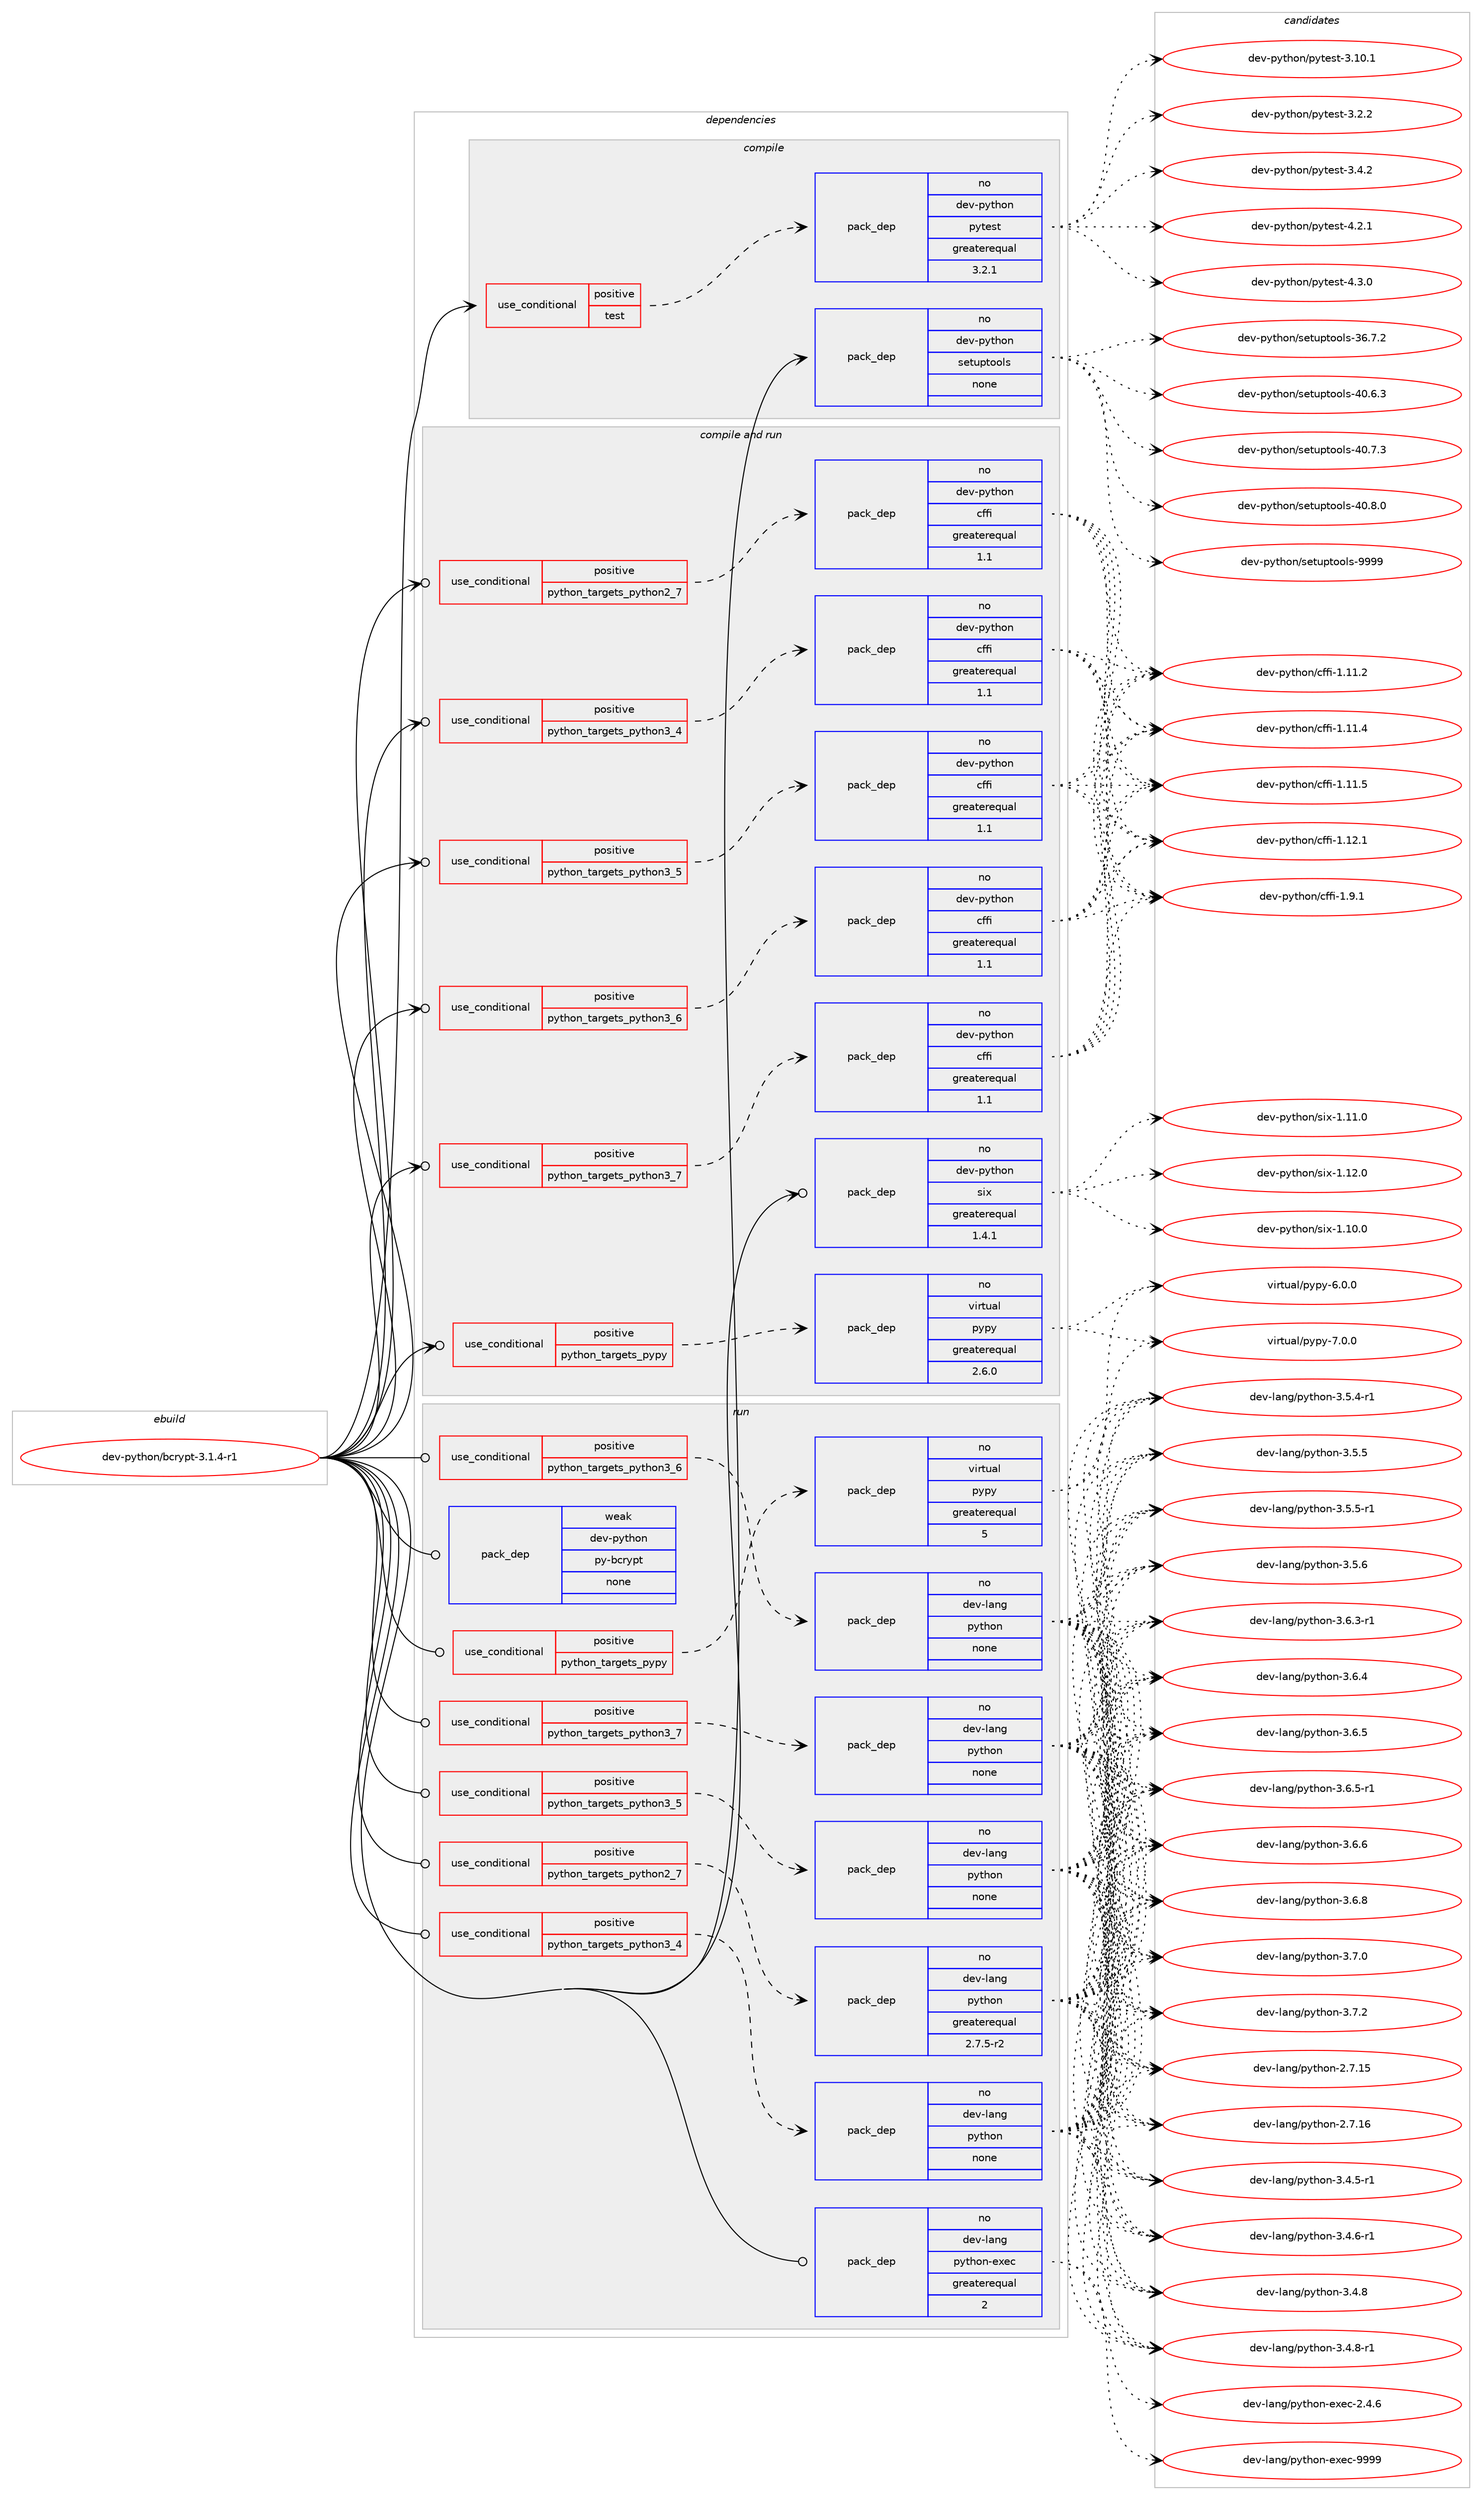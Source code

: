 digraph prolog {

# *************
# Graph options
# *************

newrank=true;
concentrate=true;
compound=true;
graph [rankdir=LR,fontname=Helvetica,fontsize=10,ranksep=1.5];#, ranksep=2.5, nodesep=0.2];
edge  [arrowhead=vee];
node  [fontname=Helvetica,fontsize=10];

# **********
# The ebuild
# **********

subgraph cluster_leftcol {
color=gray;
rank=same;
label=<<i>ebuild</i>>;
id [label="dev-python/bcrypt-3.1.4-r1", color=red, width=4, href="../dev-python/bcrypt-3.1.4-r1.svg"];
}

# ****************
# The dependencies
# ****************

subgraph cluster_midcol {
color=gray;
label=<<i>dependencies</i>>;
subgraph cluster_compile {
fillcolor="#eeeeee";
style=filled;
label=<<i>compile</i>>;
subgraph cond371554 {
dependency1400786 [label=<<TABLE BORDER="0" CELLBORDER="1" CELLSPACING="0" CELLPADDING="4"><TR><TD ROWSPAN="3" CELLPADDING="10">use_conditional</TD></TR><TR><TD>positive</TD></TR><TR><TD>test</TD></TR></TABLE>>, shape=none, color=red];
subgraph pack1006005 {
dependency1400787 [label=<<TABLE BORDER="0" CELLBORDER="1" CELLSPACING="0" CELLPADDING="4" WIDTH="220"><TR><TD ROWSPAN="6" CELLPADDING="30">pack_dep</TD></TR><TR><TD WIDTH="110">no</TD></TR><TR><TD>dev-python</TD></TR><TR><TD>pytest</TD></TR><TR><TD>greaterequal</TD></TR><TR><TD>3.2.1</TD></TR></TABLE>>, shape=none, color=blue];
}
dependency1400786:e -> dependency1400787:w [weight=20,style="dashed",arrowhead="vee"];
}
id:e -> dependency1400786:w [weight=20,style="solid",arrowhead="vee"];
subgraph pack1006006 {
dependency1400788 [label=<<TABLE BORDER="0" CELLBORDER="1" CELLSPACING="0" CELLPADDING="4" WIDTH="220"><TR><TD ROWSPAN="6" CELLPADDING="30">pack_dep</TD></TR><TR><TD WIDTH="110">no</TD></TR><TR><TD>dev-python</TD></TR><TR><TD>setuptools</TD></TR><TR><TD>none</TD></TR><TR><TD></TD></TR></TABLE>>, shape=none, color=blue];
}
id:e -> dependency1400788:w [weight=20,style="solid",arrowhead="vee"];
}
subgraph cluster_compileandrun {
fillcolor="#eeeeee";
style=filled;
label=<<i>compile and run</i>>;
subgraph cond371555 {
dependency1400789 [label=<<TABLE BORDER="0" CELLBORDER="1" CELLSPACING="0" CELLPADDING="4"><TR><TD ROWSPAN="3" CELLPADDING="10">use_conditional</TD></TR><TR><TD>positive</TD></TR><TR><TD>python_targets_pypy</TD></TR></TABLE>>, shape=none, color=red];
subgraph pack1006007 {
dependency1400790 [label=<<TABLE BORDER="0" CELLBORDER="1" CELLSPACING="0" CELLPADDING="4" WIDTH="220"><TR><TD ROWSPAN="6" CELLPADDING="30">pack_dep</TD></TR><TR><TD WIDTH="110">no</TD></TR><TR><TD>virtual</TD></TR><TR><TD>pypy</TD></TR><TR><TD>greaterequal</TD></TR><TR><TD>2.6.0</TD></TR></TABLE>>, shape=none, color=blue];
}
dependency1400789:e -> dependency1400790:w [weight=20,style="dashed",arrowhead="vee"];
}
id:e -> dependency1400789:w [weight=20,style="solid",arrowhead="odotvee"];
subgraph cond371556 {
dependency1400791 [label=<<TABLE BORDER="0" CELLBORDER="1" CELLSPACING="0" CELLPADDING="4"><TR><TD ROWSPAN="3" CELLPADDING="10">use_conditional</TD></TR><TR><TD>positive</TD></TR><TR><TD>python_targets_python2_7</TD></TR></TABLE>>, shape=none, color=red];
subgraph pack1006008 {
dependency1400792 [label=<<TABLE BORDER="0" CELLBORDER="1" CELLSPACING="0" CELLPADDING="4" WIDTH="220"><TR><TD ROWSPAN="6" CELLPADDING="30">pack_dep</TD></TR><TR><TD WIDTH="110">no</TD></TR><TR><TD>dev-python</TD></TR><TR><TD>cffi</TD></TR><TR><TD>greaterequal</TD></TR><TR><TD>1.1</TD></TR></TABLE>>, shape=none, color=blue];
}
dependency1400791:e -> dependency1400792:w [weight=20,style="dashed",arrowhead="vee"];
}
id:e -> dependency1400791:w [weight=20,style="solid",arrowhead="odotvee"];
subgraph cond371557 {
dependency1400793 [label=<<TABLE BORDER="0" CELLBORDER="1" CELLSPACING="0" CELLPADDING="4"><TR><TD ROWSPAN="3" CELLPADDING="10">use_conditional</TD></TR><TR><TD>positive</TD></TR><TR><TD>python_targets_python3_4</TD></TR></TABLE>>, shape=none, color=red];
subgraph pack1006009 {
dependency1400794 [label=<<TABLE BORDER="0" CELLBORDER="1" CELLSPACING="0" CELLPADDING="4" WIDTH="220"><TR><TD ROWSPAN="6" CELLPADDING="30">pack_dep</TD></TR><TR><TD WIDTH="110">no</TD></TR><TR><TD>dev-python</TD></TR><TR><TD>cffi</TD></TR><TR><TD>greaterequal</TD></TR><TR><TD>1.1</TD></TR></TABLE>>, shape=none, color=blue];
}
dependency1400793:e -> dependency1400794:w [weight=20,style="dashed",arrowhead="vee"];
}
id:e -> dependency1400793:w [weight=20,style="solid",arrowhead="odotvee"];
subgraph cond371558 {
dependency1400795 [label=<<TABLE BORDER="0" CELLBORDER="1" CELLSPACING="0" CELLPADDING="4"><TR><TD ROWSPAN="3" CELLPADDING="10">use_conditional</TD></TR><TR><TD>positive</TD></TR><TR><TD>python_targets_python3_5</TD></TR></TABLE>>, shape=none, color=red];
subgraph pack1006010 {
dependency1400796 [label=<<TABLE BORDER="0" CELLBORDER="1" CELLSPACING="0" CELLPADDING="4" WIDTH="220"><TR><TD ROWSPAN="6" CELLPADDING="30">pack_dep</TD></TR><TR><TD WIDTH="110">no</TD></TR><TR><TD>dev-python</TD></TR><TR><TD>cffi</TD></TR><TR><TD>greaterequal</TD></TR><TR><TD>1.1</TD></TR></TABLE>>, shape=none, color=blue];
}
dependency1400795:e -> dependency1400796:w [weight=20,style="dashed",arrowhead="vee"];
}
id:e -> dependency1400795:w [weight=20,style="solid",arrowhead="odotvee"];
subgraph cond371559 {
dependency1400797 [label=<<TABLE BORDER="0" CELLBORDER="1" CELLSPACING="0" CELLPADDING="4"><TR><TD ROWSPAN="3" CELLPADDING="10">use_conditional</TD></TR><TR><TD>positive</TD></TR><TR><TD>python_targets_python3_6</TD></TR></TABLE>>, shape=none, color=red];
subgraph pack1006011 {
dependency1400798 [label=<<TABLE BORDER="0" CELLBORDER="1" CELLSPACING="0" CELLPADDING="4" WIDTH="220"><TR><TD ROWSPAN="6" CELLPADDING="30">pack_dep</TD></TR><TR><TD WIDTH="110">no</TD></TR><TR><TD>dev-python</TD></TR><TR><TD>cffi</TD></TR><TR><TD>greaterequal</TD></TR><TR><TD>1.1</TD></TR></TABLE>>, shape=none, color=blue];
}
dependency1400797:e -> dependency1400798:w [weight=20,style="dashed",arrowhead="vee"];
}
id:e -> dependency1400797:w [weight=20,style="solid",arrowhead="odotvee"];
subgraph cond371560 {
dependency1400799 [label=<<TABLE BORDER="0" CELLBORDER="1" CELLSPACING="0" CELLPADDING="4"><TR><TD ROWSPAN="3" CELLPADDING="10">use_conditional</TD></TR><TR><TD>positive</TD></TR><TR><TD>python_targets_python3_7</TD></TR></TABLE>>, shape=none, color=red];
subgraph pack1006012 {
dependency1400800 [label=<<TABLE BORDER="0" CELLBORDER="1" CELLSPACING="0" CELLPADDING="4" WIDTH="220"><TR><TD ROWSPAN="6" CELLPADDING="30">pack_dep</TD></TR><TR><TD WIDTH="110">no</TD></TR><TR><TD>dev-python</TD></TR><TR><TD>cffi</TD></TR><TR><TD>greaterequal</TD></TR><TR><TD>1.1</TD></TR></TABLE>>, shape=none, color=blue];
}
dependency1400799:e -> dependency1400800:w [weight=20,style="dashed",arrowhead="vee"];
}
id:e -> dependency1400799:w [weight=20,style="solid",arrowhead="odotvee"];
subgraph pack1006013 {
dependency1400801 [label=<<TABLE BORDER="0" CELLBORDER="1" CELLSPACING="0" CELLPADDING="4" WIDTH="220"><TR><TD ROWSPAN="6" CELLPADDING="30">pack_dep</TD></TR><TR><TD WIDTH="110">no</TD></TR><TR><TD>dev-python</TD></TR><TR><TD>six</TD></TR><TR><TD>greaterequal</TD></TR><TR><TD>1.4.1</TD></TR></TABLE>>, shape=none, color=blue];
}
id:e -> dependency1400801:w [weight=20,style="solid",arrowhead="odotvee"];
}
subgraph cluster_run {
fillcolor="#eeeeee";
style=filled;
label=<<i>run</i>>;
subgraph cond371561 {
dependency1400802 [label=<<TABLE BORDER="0" CELLBORDER="1" CELLSPACING="0" CELLPADDING="4"><TR><TD ROWSPAN="3" CELLPADDING="10">use_conditional</TD></TR><TR><TD>positive</TD></TR><TR><TD>python_targets_pypy</TD></TR></TABLE>>, shape=none, color=red];
subgraph pack1006014 {
dependency1400803 [label=<<TABLE BORDER="0" CELLBORDER="1" CELLSPACING="0" CELLPADDING="4" WIDTH="220"><TR><TD ROWSPAN="6" CELLPADDING="30">pack_dep</TD></TR><TR><TD WIDTH="110">no</TD></TR><TR><TD>virtual</TD></TR><TR><TD>pypy</TD></TR><TR><TD>greaterequal</TD></TR><TR><TD>5</TD></TR></TABLE>>, shape=none, color=blue];
}
dependency1400802:e -> dependency1400803:w [weight=20,style="dashed",arrowhead="vee"];
}
id:e -> dependency1400802:w [weight=20,style="solid",arrowhead="odot"];
subgraph cond371562 {
dependency1400804 [label=<<TABLE BORDER="0" CELLBORDER="1" CELLSPACING="0" CELLPADDING="4"><TR><TD ROWSPAN="3" CELLPADDING="10">use_conditional</TD></TR><TR><TD>positive</TD></TR><TR><TD>python_targets_python2_7</TD></TR></TABLE>>, shape=none, color=red];
subgraph pack1006015 {
dependency1400805 [label=<<TABLE BORDER="0" CELLBORDER="1" CELLSPACING="0" CELLPADDING="4" WIDTH="220"><TR><TD ROWSPAN="6" CELLPADDING="30">pack_dep</TD></TR><TR><TD WIDTH="110">no</TD></TR><TR><TD>dev-lang</TD></TR><TR><TD>python</TD></TR><TR><TD>greaterequal</TD></TR><TR><TD>2.7.5-r2</TD></TR></TABLE>>, shape=none, color=blue];
}
dependency1400804:e -> dependency1400805:w [weight=20,style="dashed",arrowhead="vee"];
}
id:e -> dependency1400804:w [weight=20,style="solid",arrowhead="odot"];
subgraph cond371563 {
dependency1400806 [label=<<TABLE BORDER="0" CELLBORDER="1" CELLSPACING="0" CELLPADDING="4"><TR><TD ROWSPAN="3" CELLPADDING="10">use_conditional</TD></TR><TR><TD>positive</TD></TR><TR><TD>python_targets_python3_4</TD></TR></TABLE>>, shape=none, color=red];
subgraph pack1006016 {
dependency1400807 [label=<<TABLE BORDER="0" CELLBORDER="1" CELLSPACING="0" CELLPADDING="4" WIDTH="220"><TR><TD ROWSPAN="6" CELLPADDING="30">pack_dep</TD></TR><TR><TD WIDTH="110">no</TD></TR><TR><TD>dev-lang</TD></TR><TR><TD>python</TD></TR><TR><TD>none</TD></TR><TR><TD></TD></TR></TABLE>>, shape=none, color=blue];
}
dependency1400806:e -> dependency1400807:w [weight=20,style="dashed",arrowhead="vee"];
}
id:e -> dependency1400806:w [weight=20,style="solid",arrowhead="odot"];
subgraph cond371564 {
dependency1400808 [label=<<TABLE BORDER="0" CELLBORDER="1" CELLSPACING="0" CELLPADDING="4"><TR><TD ROWSPAN="3" CELLPADDING="10">use_conditional</TD></TR><TR><TD>positive</TD></TR><TR><TD>python_targets_python3_5</TD></TR></TABLE>>, shape=none, color=red];
subgraph pack1006017 {
dependency1400809 [label=<<TABLE BORDER="0" CELLBORDER="1" CELLSPACING="0" CELLPADDING="4" WIDTH="220"><TR><TD ROWSPAN="6" CELLPADDING="30">pack_dep</TD></TR><TR><TD WIDTH="110">no</TD></TR><TR><TD>dev-lang</TD></TR><TR><TD>python</TD></TR><TR><TD>none</TD></TR><TR><TD></TD></TR></TABLE>>, shape=none, color=blue];
}
dependency1400808:e -> dependency1400809:w [weight=20,style="dashed",arrowhead="vee"];
}
id:e -> dependency1400808:w [weight=20,style="solid",arrowhead="odot"];
subgraph cond371565 {
dependency1400810 [label=<<TABLE BORDER="0" CELLBORDER="1" CELLSPACING="0" CELLPADDING="4"><TR><TD ROWSPAN="3" CELLPADDING="10">use_conditional</TD></TR><TR><TD>positive</TD></TR><TR><TD>python_targets_python3_6</TD></TR></TABLE>>, shape=none, color=red];
subgraph pack1006018 {
dependency1400811 [label=<<TABLE BORDER="0" CELLBORDER="1" CELLSPACING="0" CELLPADDING="4" WIDTH="220"><TR><TD ROWSPAN="6" CELLPADDING="30">pack_dep</TD></TR><TR><TD WIDTH="110">no</TD></TR><TR><TD>dev-lang</TD></TR><TR><TD>python</TD></TR><TR><TD>none</TD></TR><TR><TD></TD></TR></TABLE>>, shape=none, color=blue];
}
dependency1400810:e -> dependency1400811:w [weight=20,style="dashed",arrowhead="vee"];
}
id:e -> dependency1400810:w [weight=20,style="solid",arrowhead="odot"];
subgraph cond371566 {
dependency1400812 [label=<<TABLE BORDER="0" CELLBORDER="1" CELLSPACING="0" CELLPADDING="4"><TR><TD ROWSPAN="3" CELLPADDING="10">use_conditional</TD></TR><TR><TD>positive</TD></TR><TR><TD>python_targets_python3_7</TD></TR></TABLE>>, shape=none, color=red];
subgraph pack1006019 {
dependency1400813 [label=<<TABLE BORDER="0" CELLBORDER="1" CELLSPACING="0" CELLPADDING="4" WIDTH="220"><TR><TD ROWSPAN="6" CELLPADDING="30">pack_dep</TD></TR><TR><TD WIDTH="110">no</TD></TR><TR><TD>dev-lang</TD></TR><TR><TD>python</TD></TR><TR><TD>none</TD></TR><TR><TD></TD></TR></TABLE>>, shape=none, color=blue];
}
dependency1400812:e -> dependency1400813:w [weight=20,style="dashed",arrowhead="vee"];
}
id:e -> dependency1400812:w [weight=20,style="solid",arrowhead="odot"];
subgraph pack1006020 {
dependency1400814 [label=<<TABLE BORDER="0" CELLBORDER="1" CELLSPACING="0" CELLPADDING="4" WIDTH="220"><TR><TD ROWSPAN="6" CELLPADDING="30">pack_dep</TD></TR><TR><TD WIDTH="110">no</TD></TR><TR><TD>dev-lang</TD></TR><TR><TD>python-exec</TD></TR><TR><TD>greaterequal</TD></TR><TR><TD>2</TD></TR></TABLE>>, shape=none, color=blue];
}
id:e -> dependency1400814:w [weight=20,style="solid",arrowhead="odot"];
subgraph pack1006021 {
dependency1400815 [label=<<TABLE BORDER="0" CELLBORDER="1" CELLSPACING="0" CELLPADDING="4" WIDTH="220"><TR><TD ROWSPAN="6" CELLPADDING="30">pack_dep</TD></TR><TR><TD WIDTH="110">weak</TD></TR><TR><TD>dev-python</TD></TR><TR><TD>py-bcrypt</TD></TR><TR><TD>none</TD></TR><TR><TD></TD></TR></TABLE>>, shape=none, color=blue];
}
id:e -> dependency1400815:w [weight=20,style="solid",arrowhead="odot"];
}
}

# **************
# The candidates
# **************

subgraph cluster_choices {
rank=same;
color=gray;
label=<<i>candidates</i>>;

subgraph choice1006005 {
color=black;
nodesep=1;
choice100101118451121211161041111104711212111610111511645514649484649 [label="dev-python/pytest-3.10.1", color=red, width=4,href="../dev-python/pytest-3.10.1.svg"];
choice1001011184511212111610411111047112121116101115116455146504650 [label="dev-python/pytest-3.2.2", color=red, width=4,href="../dev-python/pytest-3.2.2.svg"];
choice1001011184511212111610411111047112121116101115116455146524650 [label="dev-python/pytest-3.4.2", color=red, width=4,href="../dev-python/pytest-3.4.2.svg"];
choice1001011184511212111610411111047112121116101115116455246504649 [label="dev-python/pytest-4.2.1", color=red, width=4,href="../dev-python/pytest-4.2.1.svg"];
choice1001011184511212111610411111047112121116101115116455246514648 [label="dev-python/pytest-4.3.0", color=red, width=4,href="../dev-python/pytest-4.3.0.svg"];
dependency1400787:e -> choice100101118451121211161041111104711212111610111511645514649484649:w [style=dotted,weight="100"];
dependency1400787:e -> choice1001011184511212111610411111047112121116101115116455146504650:w [style=dotted,weight="100"];
dependency1400787:e -> choice1001011184511212111610411111047112121116101115116455146524650:w [style=dotted,weight="100"];
dependency1400787:e -> choice1001011184511212111610411111047112121116101115116455246504649:w [style=dotted,weight="100"];
dependency1400787:e -> choice1001011184511212111610411111047112121116101115116455246514648:w [style=dotted,weight="100"];
}
subgraph choice1006006 {
color=black;
nodesep=1;
choice100101118451121211161041111104711510111611711211611111110811545515446554650 [label="dev-python/setuptools-36.7.2", color=red, width=4,href="../dev-python/setuptools-36.7.2.svg"];
choice100101118451121211161041111104711510111611711211611111110811545524846544651 [label="dev-python/setuptools-40.6.3", color=red, width=4,href="../dev-python/setuptools-40.6.3.svg"];
choice100101118451121211161041111104711510111611711211611111110811545524846554651 [label="dev-python/setuptools-40.7.3", color=red, width=4,href="../dev-python/setuptools-40.7.3.svg"];
choice100101118451121211161041111104711510111611711211611111110811545524846564648 [label="dev-python/setuptools-40.8.0", color=red, width=4,href="../dev-python/setuptools-40.8.0.svg"];
choice10010111845112121116104111110471151011161171121161111111081154557575757 [label="dev-python/setuptools-9999", color=red, width=4,href="../dev-python/setuptools-9999.svg"];
dependency1400788:e -> choice100101118451121211161041111104711510111611711211611111110811545515446554650:w [style=dotted,weight="100"];
dependency1400788:e -> choice100101118451121211161041111104711510111611711211611111110811545524846544651:w [style=dotted,weight="100"];
dependency1400788:e -> choice100101118451121211161041111104711510111611711211611111110811545524846554651:w [style=dotted,weight="100"];
dependency1400788:e -> choice100101118451121211161041111104711510111611711211611111110811545524846564648:w [style=dotted,weight="100"];
dependency1400788:e -> choice10010111845112121116104111110471151011161171121161111111081154557575757:w [style=dotted,weight="100"];
}
subgraph choice1006007 {
color=black;
nodesep=1;
choice1181051141161179710847112121112121455446484648 [label="virtual/pypy-6.0.0", color=red, width=4,href="../virtual/pypy-6.0.0.svg"];
choice1181051141161179710847112121112121455546484648 [label="virtual/pypy-7.0.0", color=red, width=4,href="../virtual/pypy-7.0.0.svg"];
dependency1400790:e -> choice1181051141161179710847112121112121455446484648:w [style=dotted,weight="100"];
dependency1400790:e -> choice1181051141161179710847112121112121455546484648:w [style=dotted,weight="100"];
}
subgraph choice1006008 {
color=black;
nodesep=1;
choice10010111845112121116104111110479910210210545494649494650 [label="dev-python/cffi-1.11.2", color=red, width=4,href="../dev-python/cffi-1.11.2.svg"];
choice10010111845112121116104111110479910210210545494649494652 [label="dev-python/cffi-1.11.4", color=red, width=4,href="../dev-python/cffi-1.11.4.svg"];
choice10010111845112121116104111110479910210210545494649494653 [label="dev-python/cffi-1.11.5", color=red, width=4,href="../dev-python/cffi-1.11.5.svg"];
choice10010111845112121116104111110479910210210545494649504649 [label="dev-python/cffi-1.12.1", color=red, width=4,href="../dev-python/cffi-1.12.1.svg"];
choice100101118451121211161041111104799102102105454946574649 [label="dev-python/cffi-1.9.1", color=red, width=4,href="../dev-python/cffi-1.9.1.svg"];
dependency1400792:e -> choice10010111845112121116104111110479910210210545494649494650:w [style=dotted,weight="100"];
dependency1400792:e -> choice10010111845112121116104111110479910210210545494649494652:w [style=dotted,weight="100"];
dependency1400792:e -> choice10010111845112121116104111110479910210210545494649494653:w [style=dotted,weight="100"];
dependency1400792:e -> choice10010111845112121116104111110479910210210545494649504649:w [style=dotted,weight="100"];
dependency1400792:e -> choice100101118451121211161041111104799102102105454946574649:w [style=dotted,weight="100"];
}
subgraph choice1006009 {
color=black;
nodesep=1;
choice10010111845112121116104111110479910210210545494649494650 [label="dev-python/cffi-1.11.2", color=red, width=4,href="../dev-python/cffi-1.11.2.svg"];
choice10010111845112121116104111110479910210210545494649494652 [label="dev-python/cffi-1.11.4", color=red, width=4,href="../dev-python/cffi-1.11.4.svg"];
choice10010111845112121116104111110479910210210545494649494653 [label="dev-python/cffi-1.11.5", color=red, width=4,href="../dev-python/cffi-1.11.5.svg"];
choice10010111845112121116104111110479910210210545494649504649 [label="dev-python/cffi-1.12.1", color=red, width=4,href="../dev-python/cffi-1.12.1.svg"];
choice100101118451121211161041111104799102102105454946574649 [label="dev-python/cffi-1.9.1", color=red, width=4,href="../dev-python/cffi-1.9.1.svg"];
dependency1400794:e -> choice10010111845112121116104111110479910210210545494649494650:w [style=dotted,weight="100"];
dependency1400794:e -> choice10010111845112121116104111110479910210210545494649494652:w [style=dotted,weight="100"];
dependency1400794:e -> choice10010111845112121116104111110479910210210545494649494653:w [style=dotted,weight="100"];
dependency1400794:e -> choice10010111845112121116104111110479910210210545494649504649:w [style=dotted,weight="100"];
dependency1400794:e -> choice100101118451121211161041111104799102102105454946574649:w [style=dotted,weight="100"];
}
subgraph choice1006010 {
color=black;
nodesep=1;
choice10010111845112121116104111110479910210210545494649494650 [label="dev-python/cffi-1.11.2", color=red, width=4,href="../dev-python/cffi-1.11.2.svg"];
choice10010111845112121116104111110479910210210545494649494652 [label="dev-python/cffi-1.11.4", color=red, width=4,href="../dev-python/cffi-1.11.4.svg"];
choice10010111845112121116104111110479910210210545494649494653 [label="dev-python/cffi-1.11.5", color=red, width=4,href="../dev-python/cffi-1.11.5.svg"];
choice10010111845112121116104111110479910210210545494649504649 [label="dev-python/cffi-1.12.1", color=red, width=4,href="../dev-python/cffi-1.12.1.svg"];
choice100101118451121211161041111104799102102105454946574649 [label="dev-python/cffi-1.9.1", color=red, width=4,href="../dev-python/cffi-1.9.1.svg"];
dependency1400796:e -> choice10010111845112121116104111110479910210210545494649494650:w [style=dotted,weight="100"];
dependency1400796:e -> choice10010111845112121116104111110479910210210545494649494652:w [style=dotted,weight="100"];
dependency1400796:e -> choice10010111845112121116104111110479910210210545494649494653:w [style=dotted,weight="100"];
dependency1400796:e -> choice10010111845112121116104111110479910210210545494649504649:w [style=dotted,weight="100"];
dependency1400796:e -> choice100101118451121211161041111104799102102105454946574649:w [style=dotted,weight="100"];
}
subgraph choice1006011 {
color=black;
nodesep=1;
choice10010111845112121116104111110479910210210545494649494650 [label="dev-python/cffi-1.11.2", color=red, width=4,href="../dev-python/cffi-1.11.2.svg"];
choice10010111845112121116104111110479910210210545494649494652 [label="dev-python/cffi-1.11.4", color=red, width=4,href="../dev-python/cffi-1.11.4.svg"];
choice10010111845112121116104111110479910210210545494649494653 [label="dev-python/cffi-1.11.5", color=red, width=4,href="../dev-python/cffi-1.11.5.svg"];
choice10010111845112121116104111110479910210210545494649504649 [label="dev-python/cffi-1.12.1", color=red, width=4,href="../dev-python/cffi-1.12.1.svg"];
choice100101118451121211161041111104799102102105454946574649 [label="dev-python/cffi-1.9.1", color=red, width=4,href="../dev-python/cffi-1.9.1.svg"];
dependency1400798:e -> choice10010111845112121116104111110479910210210545494649494650:w [style=dotted,weight="100"];
dependency1400798:e -> choice10010111845112121116104111110479910210210545494649494652:w [style=dotted,weight="100"];
dependency1400798:e -> choice10010111845112121116104111110479910210210545494649494653:w [style=dotted,weight="100"];
dependency1400798:e -> choice10010111845112121116104111110479910210210545494649504649:w [style=dotted,weight="100"];
dependency1400798:e -> choice100101118451121211161041111104799102102105454946574649:w [style=dotted,weight="100"];
}
subgraph choice1006012 {
color=black;
nodesep=1;
choice10010111845112121116104111110479910210210545494649494650 [label="dev-python/cffi-1.11.2", color=red, width=4,href="../dev-python/cffi-1.11.2.svg"];
choice10010111845112121116104111110479910210210545494649494652 [label="dev-python/cffi-1.11.4", color=red, width=4,href="../dev-python/cffi-1.11.4.svg"];
choice10010111845112121116104111110479910210210545494649494653 [label="dev-python/cffi-1.11.5", color=red, width=4,href="../dev-python/cffi-1.11.5.svg"];
choice10010111845112121116104111110479910210210545494649504649 [label="dev-python/cffi-1.12.1", color=red, width=4,href="../dev-python/cffi-1.12.1.svg"];
choice100101118451121211161041111104799102102105454946574649 [label="dev-python/cffi-1.9.1", color=red, width=4,href="../dev-python/cffi-1.9.1.svg"];
dependency1400800:e -> choice10010111845112121116104111110479910210210545494649494650:w [style=dotted,weight="100"];
dependency1400800:e -> choice10010111845112121116104111110479910210210545494649494652:w [style=dotted,weight="100"];
dependency1400800:e -> choice10010111845112121116104111110479910210210545494649494653:w [style=dotted,weight="100"];
dependency1400800:e -> choice10010111845112121116104111110479910210210545494649504649:w [style=dotted,weight="100"];
dependency1400800:e -> choice100101118451121211161041111104799102102105454946574649:w [style=dotted,weight="100"];
}
subgraph choice1006013 {
color=black;
nodesep=1;
choice100101118451121211161041111104711510512045494649484648 [label="dev-python/six-1.10.0", color=red, width=4,href="../dev-python/six-1.10.0.svg"];
choice100101118451121211161041111104711510512045494649494648 [label="dev-python/six-1.11.0", color=red, width=4,href="../dev-python/six-1.11.0.svg"];
choice100101118451121211161041111104711510512045494649504648 [label="dev-python/six-1.12.0", color=red, width=4,href="../dev-python/six-1.12.0.svg"];
dependency1400801:e -> choice100101118451121211161041111104711510512045494649484648:w [style=dotted,weight="100"];
dependency1400801:e -> choice100101118451121211161041111104711510512045494649494648:w [style=dotted,weight="100"];
dependency1400801:e -> choice100101118451121211161041111104711510512045494649504648:w [style=dotted,weight="100"];
}
subgraph choice1006014 {
color=black;
nodesep=1;
choice1181051141161179710847112121112121455446484648 [label="virtual/pypy-6.0.0", color=red, width=4,href="../virtual/pypy-6.0.0.svg"];
choice1181051141161179710847112121112121455546484648 [label="virtual/pypy-7.0.0", color=red, width=4,href="../virtual/pypy-7.0.0.svg"];
dependency1400803:e -> choice1181051141161179710847112121112121455446484648:w [style=dotted,weight="100"];
dependency1400803:e -> choice1181051141161179710847112121112121455546484648:w [style=dotted,weight="100"];
}
subgraph choice1006015 {
color=black;
nodesep=1;
choice10010111845108971101034711212111610411111045504655464953 [label="dev-lang/python-2.7.15", color=red, width=4,href="../dev-lang/python-2.7.15.svg"];
choice10010111845108971101034711212111610411111045504655464954 [label="dev-lang/python-2.7.16", color=red, width=4,href="../dev-lang/python-2.7.16.svg"];
choice1001011184510897110103471121211161041111104551465246534511449 [label="dev-lang/python-3.4.5-r1", color=red, width=4,href="../dev-lang/python-3.4.5-r1.svg"];
choice1001011184510897110103471121211161041111104551465246544511449 [label="dev-lang/python-3.4.6-r1", color=red, width=4,href="../dev-lang/python-3.4.6-r1.svg"];
choice100101118451089711010347112121116104111110455146524656 [label="dev-lang/python-3.4.8", color=red, width=4,href="../dev-lang/python-3.4.8.svg"];
choice1001011184510897110103471121211161041111104551465246564511449 [label="dev-lang/python-3.4.8-r1", color=red, width=4,href="../dev-lang/python-3.4.8-r1.svg"];
choice1001011184510897110103471121211161041111104551465346524511449 [label="dev-lang/python-3.5.4-r1", color=red, width=4,href="../dev-lang/python-3.5.4-r1.svg"];
choice100101118451089711010347112121116104111110455146534653 [label="dev-lang/python-3.5.5", color=red, width=4,href="../dev-lang/python-3.5.5.svg"];
choice1001011184510897110103471121211161041111104551465346534511449 [label="dev-lang/python-3.5.5-r1", color=red, width=4,href="../dev-lang/python-3.5.5-r1.svg"];
choice100101118451089711010347112121116104111110455146534654 [label="dev-lang/python-3.5.6", color=red, width=4,href="../dev-lang/python-3.5.6.svg"];
choice1001011184510897110103471121211161041111104551465446514511449 [label="dev-lang/python-3.6.3-r1", color=red, width=4,href="../dev-lang/python-3.6.3-r1.svg"];
choice100101118451089711010347112121116104111110455146544652 [label="dev-lang/python-3.6.4", color=red, width=4,href="../dev-lang/python-3.6.4.svg"];
choice100101118451089711010347112121116104111110455146544653 [label="dev-lang/python-3.6.5", color=red, width=4,href="../dev-lang/python-3.6.5.svg"];
choice1001011184510897110103471121211161041111104551465446534511449 [label="dev-lang/python-3.6.5-r1", color=red, width=4,href="../dev-lang/python-3.6.5-r1.svg"];
choice100101118451089711010347112121116104111110455146544654 [label="dev-lang/python-3.6.6", color=red, width=4,href="../dev-lang/python-3.6.6.svg"];
choice100101118451089711010347112121116104111110455146544656 [label="dev-lang/python-3.6.8", color=red, width=4,href="../dev-lang/python-3.6.8.svg"];
choice100101118451089711010347112121116104111110455146554648 [label="dev-lang/python-3.7.0", color=red, width=4,href="../dev-lang/python-3.7.0.svg"];
choice100101118451089711010347112121116104111110455146554650 [label="dev-lang/python-3.7.2", color=red, width=4,href="../dev-lang/python-3.7.2.svg"];
dependency1400805:e -> choice10010111845108971101034711212111610411111045504655464953:w [style=dotted,weight="100"];
dependency1400805:e -> choice10010111845108971101034711212111610411111045504655464954:w [style=dotted,weight="100"];
dependency1400805:e -> choice1001011184510897110103471121211161041111104551465246534511449:w [style=dotted,weight="100"];
dependency1400805:e -> choice1001011184510897110103471121211161041111104551465246544511449:w [style=dotted,weight="100"];
dependency1400805:e -> choice100101118451089711010347112121116104111110455146524656:w [style=dotted,weight="100"];
dependency1400805:e -> choice1001011184510897110103471121211161041111104551465246564511449:w [style=dotted,weight="100"];
dependency1400805:e -> choice1001011184510897110103471121211161041111104551465346524511449:w [style=dotted,weight="100"];
dependency1400805:e -> choice100101118451089711010347112121116104111110455146534653:w [style=dotted,weight="100"];
dependency1400805:e -> choice1001011184510897110103471121211161041111104551465346534511449:w [style=dotted,weight="100"];
dependency1400805:e -> choice100101118451089711010347112121116104111110455146534654:w [style=dotted,weight="100"];
dependency1400805:e -> choice1001011184510897110103471121211161041111104551465446514511449:w [style=dotted,weight="100"];
dependency1400805:e -> choice100101118451089711010347112121116104111110455146544652:w [style=dotted,weight="100"];
dependency1400805:e -> choice100101118451089711010347112121116104111110455146544653:w [style=dotted,weight="100"];
dependency1400805:e -> choice1001011184510897110103471121211161041111104551465446534511449:w [style=dotted,weight="100"];
dependency1400805:e -> choice100101118451089711010347112121116104111110455146544654:w [style=dotted,weight="100"];
dependency1400805:e -> choice100101118451089711010347112121116104111110455146544656:w [style=dotted,weight="100"];
dependency1400805:e -> choice100101118451089711010347112121116104111110455146554648:w [style=dotted,weight="100"];
dependency1400805:e -> choice100101118451089711010347112121116104111110455146554650:w [style=dotted,weight="100"];
}
subgraph choice1006016 {
color=black;
nodesep=1;
choice10010111845108971101034711212111610411111045504655464953 [label="dev-lang/python-2.7.15", color=red, width=4,href="../dev-lang/python-2.7.15.svg"];
choice10010111845108971101034711212111610411111045504655464954 [label="dev-lang/python-2.7.16", color=red, width=4,href="../dev-lang/python-2.7.16.svg"];
choice1001011184510897110103471121211161041111104551465246534511449 [label="dev-lang/python-3.4.5-r1", color=red, width=4,href="../dev-lang/python-3.4.5-r1.svg"];
choice1001011184510897110103471121211161041111104551465246544511449 [label="dev-lang/python-3.4.6-r1", color=red, width=4,href="../dev-lang/python-3.4.6-r1.svg"];
choice100101118451089711010347112121116104111110455146524656 [label="dev-lang/python-3.4.8", color=red, width=4,href="../dev-lang/python-3.4.8.svg"];
choice1001011184510897110103471121211161041111104551465246564511449 [label="dev-lang/python-3.4.8-r1", color=red, width=4,href="../dev-lang/python-3.4.8-r1.svg"];
choice1001011184510897110103471121211161041111104551465346524511449 [label="dev-lang/python-3.5.4-r1", color=red, width=4,href="../dev-lang/python-3.5.4-r1.svg"];
choice100101118451089711010347112121116104111110455146534653 [label="dev-lang/python-3.5.5", color=red, width=4,href="../dev-lang/python-3.5.5.svg"];
choice1001011184510897110103471121211161041111104551465346534511449 [label="dev-lang/python-3.5.5-r1", color=red, width=4,href="../dev-lang/python-3.5.5-r1.svg"];
choice100101118451089711010347112121116104111110455146534654 [label="dev-lang/python-3.5.6", color=red, width=4,href="../dev-lang/python-3.5.6.svg"];
choice1001011184510897110103471121211161041111104551465446514511449 [label="dev-lang/python-3.6.3-r1", color=red, width=4,href="../dev-lang/python-3.6.3-r1.svg"];
choice100101118451089711010347112121116104111110455146544652 [label="dev-lang/python-3.6.4", color=red, width=4,href="../dev-lang/python-3.6.4.svg"];
choice100101118451089711010347112121116104111110455146544653 [label="dev-lang/python-3.6.5", color=red, width=4,href="../dev-lang/python-3.6.5.svg"];
choice1001011184510897110103471121211161041111104551465446534511449 [label="dev-lang/python-3.6.5-r1", color=red, width=4,href="../dev-lang/python-3.6.5-r1.svg"];
choice100101118451089711010347112121116104111110455146544654 [label="dev-lang/python-3.6.6", color=red, width=4,href="../dev-lang/python-3.6.6.svg"];
choice100101118451089711010347112121116104111110455146544656 [label="dev-lang/python-3.6.8", color=red, width=4,href="../dev-lang/python-3.6.8.svg"];
choice100101118451089711010347112121116104111110455146554648 [label="dev-lang/python-3.7.0", color=red, width=4,href="../dev-lang/python-3.7.0.svg"];
choice100101118451089711010347112121116104111110455146554650 [label="dev-lang/python-3.7.2", color=red, width=4,href="../dev-lang/python-3.7.2.svg"];
dependency1400807:e -> choice10010111845108971101034711212111610411111045504655464953:w [style=dotted,weight="100"];
dependency1400807:e -> choice10010111845108971101034711212111610411111045504655464954:w [style=dotted,weight="100"];
dependency1400807:e -> choice1001011184510897110103471121211161041111104551465246534511449:w [style=dotted,weight="100"];
dependency1400807:e -> choice1001011184510897110103471121211161041111104551465246544511449:w [style=dotted,weight="100"];
dependency1400807:e -> choice100101118451089711010347112121116104111110455146524656:w [style=dotted,weight="100"];
dependency1400807:e -> choice1001011184510897110103471121211161041111104551465246564511449:w [style=dotted,weight="100"];
dependency1400807:e -> choice1001011184510897110103471121211161041111104551465346524511449:w [style=dotted,weight="100"];
dependency1400807:e -> choice100101118451089711010347112121116104111110455146534653:w [style=dotted,weight="100"];
dependency1400807:e -> choice1001011184510897110103471121211161041111104551465346534511449:w [style=dotted,weight="100"];
dependency1400807:e -> choice100101118451089711010347112121116104111110455146534654:w [style=dotted,weight="100"];
dependency1400807:e -> choice1001011184510897110103471121211161041111104551465446514511449:w [style=dotted,weight="100"];
dependency1400807:e -> choice100101118451089711010347112121116104111110455146544652:w [style=dotted,weight="100"];
dependency1400807:e -> choice100101118451089711010347112121116104111110455146544653:w [style=dotted,weight="100"];
dependency1400807:e -> choice1001011184510897110103471121211161041111104551465446534511449:w [style=dotted,weight="100"];
dependency1400807:e -> choice100101118451089711010347112121116104111110455146544654:w [style=dotted,weight="100"];
dependency1400807:e -> choice100101118451089711010347112121116104111110455146544656:w [style=dotted,weight="100"];
dependency1400807:e -> choice100101118451089711010347112121116104111110455146554648:w [style=dotted,weight="100"];
dependency1400807:e -> choice100101118451089711010347112121116104111110455146554650:w [style=dotted,weight="100"];
}
subgraph choice1006017 {
color=black;
nodesep=1;
choice10010111845108971101034711212111610411111045504655464953 [label="dev-lang/python-2.7.15", color=red, width=4,href="../dev-lang/python-2.7.15.svg"];
choice10010111845108971101034711212111610411111045504655464954 [label="dev-lang/python-2.7.16", color=red, width=4,href="../dev-lang/python-2.7.16.svg"];
choice1001011184510897110103471121211161041111104551465246534511449 [label="dev-lang/python-3.4.5-r1", color=red, width=4,href="../dev-lang/python-3.4.5-r1.svg"];
choice1001011184510897110103471121211161041111104551465246544511449 [label="dev-lang/python-3.4.6-r1", color=red, width=4,href="../dev-lang/python-3.4.6-r1.svg"];
choice100101118451089711010347112121116104111110455146524656 [label="dev-lang/python-3.4.8", color=red, width=4,href="../dev-lang/python-3.4.8.svg"];
choice1001011184510897110103471121211161041111104551465246564511449 [label="dev-lang/python-3.4.8-r1", color=red, width=4,href="../dev-lang/python-3.4.8-r1.svg"];
choice1001011184510897110103471121211161041111104551465346524511449 [label="dev-lang/python-3.5.4-r1", color=red, width=4,href="../dev-lang/python-3.5.4-r1.svg"];
choice100101118451089711010347112121116104111110455146534653 [label="dev-lang/python-3.5.5", color=red, width=4,href="../dev-lang/python-3.5.5.svg"];
choice1001011184510897110103471121211161041111104551465346534511449 [label="dev-lang/python-3.5.5-r1", color=red, width=4,href="../dev-lang/python-3.5.5-r1.svg"];
choice100101118451089711010347112121116104111110455146534654 [label="dev-lang/python-3.5.6", color=red, width=4,href="../dev-lang/python-3.5.6.svg"];
choice1001011184510897110103471121211161041111104551465446514511449 [label="dev-lang/python-3.6.3-r1", color=red, width=4,href="../dev-lang/python-3.6.3-r1.svg"];
choice100101118451089711010347112121116104111110455146544652 [label="dev-lang/python-3.6.4", color=red, width=4,href="../dev-lang/python-3.6.4.svg"];
choice100101118451089711010347112121116104111110455146544653 [label="dev-lang/python-3.6.5", color=red, width=4,href="../dev-lang/python-3.6.5.svg"];
choice1001011184510897110103471121211161041111104551465446534511449 [label="dev-lang/python-3.6.5-r1", color=red, width=4,href="../dev-lang/python-3.6.5-r1.svg"];
choice100101118451089711010347112121116104111110455146544654 [label="dev-lang/python-3.6.6", color=red, width=4,href="../dev-lang/python-3.6.6.svg"];
choice100101118451089711010347112121116104111110455146544656 [label="dev-lang/python-3.6.8", color=red, width=4,href="../dev-lang/python-3.6.8.svg"];
choice100101118451089711010347112121116104111110455146554648 [label="dev-lang/python-3.7.0", color=red, width=4,href="../dev-lang/python-3.7.0.svg"];
choice100101118451089711010347112121116104111110455146554650 [label="dev-lang/python-3.7.2", color=red, width=4,href="../dev-lang/python-3.7.2.svg"];
dependency1400809:e -> choice10010111845108971101034711212111610411111045504655464953:w [style=dotted,weight="100"];
dependency1400809:e -> choice10010111845108971101034711212111610411111045504655464954:w [style=dotted,weight="100"];
dependency1400809:e -> choice1001011184510897110103471121211161041111104551465246534511449:w [style=dotted,weight="100"];
dependency1400809:e -> choice1001011184510897110103471121211161041111104551465246544511449:w [style=dotted,weight="100"];
dependency1400809:e -> choice100101118451089711010347112121116104111110455146524656:w [style=dotted,weight="100"];
dependency1400809:e -> choice1001011184510897110103471121211161041111104551465246564511449:w [style=dotted,weight="100"];
dependency1400809:e -> choice1001011184510897110103471121211161041111104551465346524511449:w [style=dotted,weight="100"];
dependency1400809:e -> choice100101118451089711010347112121116104111110455146534653:w [style=dotted,weight="100"];
dependency1400809:e -> choice1001011184510897110103471121211161041111104551465346534511449:w [style=dotted,weight="100"];
dependency1400809:e -> choice100101118451089711010347112121116104111110455146534654:w [style=dotted,weight="100"];
dependency1400809:e -> choice1001011184510897110103471121211161041111104551465446514511449:w [style=dotted,weight="100"];
dependency1400809:e -> choice100101118451089711010347112121116104111110455146544652:w [style=dotted,weight="100"];
dependency1400809:e -> choice100101118451089711010347112121116104111110455146544653:w [style=dotted,weight="100"];
dependency1400809:e -> choice1001011184510897110103471121211161041111104551465446534511449:w [style=dotted,weight="100"];
dependency1400809:e -> choice100101118451089711010347112121116104111110455146544654:w [style=dotted,weight="100"];
dependency1400809:e -> choice100101118451089711010347112121116104111110455146544656:w [style=dotted,weight="100"];
dependency1400809:e -> choice100101118451089711010347112121116104111110455146554648:w [style=dotted,weight="100"];
dependency1400809:e -> choice100101118451089711010347112121116104111110455146554650:w [style=dotted,weight="100"];
}
subgraph choice1006018 {
color=black;
nodesep=1;
choice10010111845108971101034711212111610411111045504655464953 [label="dev-lang/python-2.7.15", color=red, width=4,href="../dev-lang/python-2.7.15.svg"];
choice10010111845108971101034711212111610411111045504655464954 [label="dev-lang/python-2.7.16", color=red, width=4,href="../dev-lang/python-2.7.16.svg"];
choice1001011184510897110103471121211161041111104551465246534511449 [label="dev-lang/python-3.4.5-r1", color=red, width=4,href="../dev-lang/python-3.4.5-r1.svg"];
choice1001011184510897110103471121211161041111104551465246544511449 [label="dev-lang/python-3.4.6-r1", color=red, width=4,href="../dev-lang/python-3.4.6-r1.svg"];
choice100101118451089711010347112121116104111110455146524656 [label="dev-lang/python-3.4.8", color=red, width=4,href="../dev-lang/python-3.4.8.svg"];
choice1001011184510897110103471121211161041111104551465246564511449 [label="dev-lang/python-3.4.8-r1", color=red, width=4,href="../dev-lang/python-3.4.8-r1.svg"];
choice1001011184510897110103471121211161041111104551465346524511449 [label="dev-lang/python-3.5.4-r1", color=red, width=4,href="../dev-lang/python-3.5.4-r1.svg"];
choice100101118451089711010347112121116104111110455146534653 [label="dev-lang/python-3.5.5", color=red, width=4,href="../dev-lang/python-3.5.5.svg"];
choice1001011184510897110103471121211161041111104551465346534511449 [label="dev-lang/python-3.5.5-r1", color=red, width=4,href="../dev-lang/python-3.5.5-r1.svg"];
choice100101118451089711010347112121116104111110455146534654 [label="dev-lang/python-3.5.6", color=red, width=4,href="../dev-lang/python-3.5.6.svg"];
choice1001011184510897110103471121211161041111104551465446514511449 [label="dev-lang/python-3.6.3-r1", color=red, width=4,href="../dev-lang/python-3.6.3-r1.svg"];
choice100101118451089711010347112121116104111110455146544652 [label="dev-lang/python-3.6.4", color=red, width=4,href="../dev-lang/python-3.6.4.svg"];
choice100101118451089711010347112121116104111110455146544653 [label="dev-lang/python-3.6.5", color=red, width=4,href="../dev-lang/python-3.6.5.svg"];
choice1001011184510897110103471121211161041111104551465446534511449 [label="dev-lang/python-3.6.5-r1", color=red, width=4,href="../dev-lang/python-3.6.5-r1.svg"];
choice100101118451089711010347112121116104111110455146544654 [label="dev-lang/python-3.6.6", color=red, width=4,href="../dev-lang/python-3.6.6.svg"];
choice100101118451089711010347112121116104111110455146544656 [label="dev-lang/python-3.6.8", color=red, width=4,href="../dev-lang/python-3.6.8.svg"];
choice100101118451089711010347112121116104111110455146554648 [label="dev-lang/python-3.7.0", color=red, width=4,href="../dev-lang/python-3.7.0.svg"];
choice100101118451089711010347112121116104111110455146554650 [label="dev-lang/python-3.7.2", color=red, width=4,href="../dev-lang/python-3.7.2.svg"];
dependency1400811:e -> choice10010111845108971101034711212111610411111045504655464953:w [style=dotted,weight="100"];
dependency1400811:e -> choice10010111845108971101034711212111610411111045504655464954:w [style=dotted,weight="100"];
dependency1400811:e -> choice1001011184510897110103471121211161041111104551465246534511449:w [style=dotted,weight="100"];
dependency1400811:e -> choice1001011184510897110103471121211161041111104551465246544511449:w [style=dotted,weight="100"];
dependency1400811:e -> choice100101118451089711010347112121116104111110455146524656:w [style=dotted,weight="100"];
dependency1400811:e -> choice1001011184510897110103471121211161041111104551465246564511449:w [style=dotted,weight="100"];
dependency1400811:e -> choice1001011184510897110103471121211161041111104551465346524511449:w [style=dotted,weight="100"];
dependency1400811:e -> choice100101118451089711010347112121116104111110455146534653:w [style=dotted,weight="100"];
dependency1400811:e -> choice1001011184510897110103471121211161041111104551465346534511449:w [style=dotted,weight="100"];
dependency1400811:e -> choice100101118451089711010347112121116104111110455146534654:w [style=dotted,weight="100"];
dependency1400811:e -> choice1001011184510897110103471121211161041111104551465446514511449:w [style=dotted,weight="100"];
dependency1400811:e -> choice100101118451089711010347112121116104111110455146544652:w [style=dotted,weight="100"];
dependency1400811:e -> choice100101118451089711010347112121116104111110455146544653:w [style=dotted,weight="100"];
dependency1400811:e -> choice1001011184510897110103471121211161041111104551465446534511449:w [style=dotted,weight="100"];
dependency1400811:e -> choice100101118451089711010347112121116104111110455146544654:w [style=dotted,weight="100"];
dependency1400811:e -> choice100101118451089711010347112121116104111110455146544656:w [style=dotted,weight="100"];
dependency1400811:e -> choice100101118451089711010347112121116104111110455146554648:w [style=dotted,weight="100"];
dependency1400811:e -> choice100101118451089711010347112121116104111110455146554650:w [style=dotted,weight="100"];
}
subgraph choice1006019 {
color=black;
nodesep=1;
choice10010111845108971101034711212111610411111045504655464953 [label="dev-lang/python-2.7.15", color=red, width=4,href="../dev-lang/python-2.7.15.svg"];
choice10010111845108971101034711212111610411111045504655464954 [label="dev-lang/python-2.7.16", color=red, width=4,href="../dev-lang/python-2.7.16.svg"];
choice1001011184510897110103471121211161041111104551465246534511449 [label="dev-lang/python-3.4.5-r1", color=red, width=4,href="../dev-lang/python-3.4.5-r1.svg"];
choice1001011184510897110103471121211161041111104551465246544511449 [label="dev-lang/python-3.4.6-r1", color=red, width=4,href="../dev-lang/python-3.4.6-r1.svg"];
choice100101118451089711010347112121116104111110455146524656 [label="dev-lang/python-3.4.8", color=red, width=4,href="../dev-lang/python-3.4.8.svg"];
choice1001011184510897110103471121211161041111104551465246564511449 [label="dev-lang/python-3.4.8-r1", color=red, width=4,href="../dev-lang/python-3.4.8-r1.svg"];
choice1001011184510897110103471121211161041111104551465346524511449 [label="dev-lang/python-3.5.4-r1", color=red, width=4,href="../dev-lang/python-3.5.4-r1.svg"];
choice100101118451089711010347112121116104111110455146534653 [label="dev-lang/python-3.5.5", color=red, width=4,href="../dev-lang/python-3.5.5.svg"];
choice1001011184510897110103471121211161041111104551465346534511449 [label="dev-lang/python-3.5.5-r1", color=red, width=4,href="../dev-lang/python-3.5.5-r1.svg"];
choice100101118451089711010347112121116104111110455146534654 [label="dev-lang/python-3.5.6", color=red, width=4,href="../dev-lang/python-3.5.6.svg"];
choice1001011184510897110103471121211161041111104551465446514511449 [label="dev-lang/python-3.6.3-r1", color=red, width=4,href="../dev-lang/python-3.6.3-r1.svg"];
choice100101118451089711010347112121116104111110455146544652 [label="dev-lang/python-3.6.4", color=red, width=4,href="../dev-lang/python-3.6.4.svg"];
choice100101118451089711010347112121116104111110455146544653 [label="dev-lang/python-3.6.5", color=red, width=4,href="../dev-lang/python-3.6.5.svg"];
choice1001011184510897110103471121211161041111104551465446534511449 [label="dev-lang/python-3.6.5-r1", color=red, width=4,href="../dev-lang/python-3.6.5-r1.svg"];
choice100101118451089711010347112121116104111110455146544654 [label="dev-lang/python-3.6.6", color=red, width=4,href="../dev-lang/python-3.6.6.svg"];
choice100101118451089711010347112121116104111110455146544656 [label="dev-lang/python-3.6.8", color=red, width=4,href="../dev-lang/python-3.6.8.svg"];
choice100101118451089711010347112121116104111110455146554648 [label="dev-lang/python-3.7.0", color=red, width=4,href="../dev-lang/python-3.7.0.svg"];
choice100101118451089711010347112121116104111110455146554650 [label="dev-lang/python-3.7.2", color=red, width=4,href="../dev-lang/python-3.7.2.svg"];
dependency1400813:e -> choice10010111845108971101034711212111610411111045504655464953:w [style=dotted,weight="100"];
dependency1400813:e -> choice10010111845108971101034711212111610411111045504655464954:w [style=dotted,weight="100"];
dependency1400813:e -> choice1001011184510897110103471121211161041111104551465246534511449:w [style=dotted,weight="100"];
dependency1400813:e -> choice1001011184510897110103471121211161041111104551465246544511449:w [style=dotted,weight="100"];
dependency1400813:e -> choice100101118451089711010347112121116104111110455146524656:w [style=dotted,weight="100"];
dependency1400813:e -> choice1001011184510897110103471121211161041111104551465246564511449:w [style=dotted,weight="100"];
dependency1400813:e -> choice1001011184510897110103471121211161041111104551465346524511449:w [style=dotted,weight="100"];
dependency1400813:e -> choice100101118451089711010347112121116104111110455146534653:w [style=dotted,weight="100"];
dependency1400813:e -> choice1001011184510897110103471121211161041111104551465346534511449:w [style=dotted,weight="100"];
dependency1400813:e -> choice100101118451089711010347112121116104111110455146534654:w [style=dotted,weight="100"];
dependency1400813:e -> choice1001011184510897110103471121211161041111104551465446514511449:w [style=dotted,weight="100"];
dependency1400813:e -> choice100101118451089711010347112121116104111110455146544652:w [style=dotted,weight="100"];
dependency1400813:e -> choice100101118451089711010347112121116104111110455146544653:w [style=dotted,weight="100"];
dependency1400813:e -> choice1001011184510897110103471121211161041111104551465446534511449:w [style=dotted,weight="100"];
dependency1400813:e -> choice100101118451089711010347112121116104111110455146544654:w [style=dotted,weight="100"];
dependency1400813:e -> choice100101118451089711010347112121116104111110455146544656:w [style=dotted,weight="100"];
dependency1400813:e -> choice100101118451089711010347112121116104111110455146554648:w [style=dotted,weight="100"];
dependency1400813:e -> choice100101118451089711010347112121116104111110455146554650:w [style=dotted,weight="100"];
}
subgraph choice1006020 {
color=black;
nodesep=1;
choice1001011184510897110103471121211161041111104510112010199455046524654 [label="dev-lang/python-exec-2.4.6", color=red, width=4,href="../dev-lang/python-exec-2.4.6.svg"];
choice10010111845108971101034711212111610411111045101120101994557575757 [label="dev-lang/python-exec-9999", color=red, width=4,href="../dev-lang/python-exec-9999.svg"];
dependency1400814:e -> choice1001011184510897110103471121211161041111104510112010199455046524654:w [style=dotted,weight="100"];
dependency1400814:e -> choice10010111845108971101034711212111610411111045101120101994557575757:w [style=dotted,weight="100"];
}
subgraph choice1006021 {
color=black;
nodesep=1;
}
}

}
